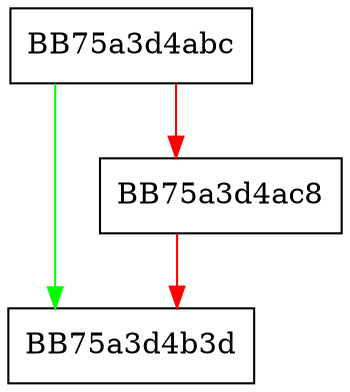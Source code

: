 digraph swap {
  node [shape="box"];
  graph [splines=ortho];
  BB75a3d4abc -> BB75a3d4b3d [color="green"];
  BB75a3d4abc -> BB75a3d4ac8 [color="red"];
  BB75a3d4ac8 -> BB75a3d4b3d [color="red"];
}